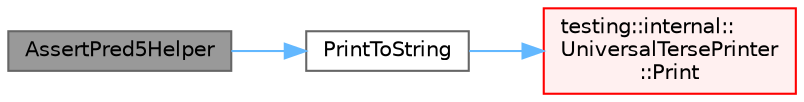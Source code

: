 digraph "AssertPred5Helper"
{
 // LATEX_PDF_SIZE
  bgcolor="transparent";
  edge [fontname=Helvetica,fontsize=10,labelfontname=Helvetica,labelfontsize=10];
  node [fontname=Helvetica,fontsize=10,shape=box,height=0.2,width=0.4];
  rankdir="LR";
  Node1 [id="Node000001",label="AssertPred5Helper",height=0.2,width=0.4,color="gray40", fillcolor="grey60", style="filled", fontcolor="black",tooltip=" "];
  Node1 -> Node2 [id="edge1_Node000001_Node000002",color="steelblue1",style="solid",tooltip=" "];
  Node2 [id="Node000002",label="PrintToString",height=0.2,width=0.4,color="grey40", fillcolor="white", style="filled",URL="$namespacetesting.html#a8fcb82321cbb24ec51b35d6e59764433",tooltip=" "];
  Node2 -> Node3 [id="edge2_Node000002_Node000003",color="steelblue1",style="solid",tooltip=" "];
  Node3 [id="Node000003",label="testing::internal::\lUniversalTersePrinter\l::Print",height=0.2,width=0.4,color="red", fillcolor="#FFF0F0", style="filled",URL="$classtesting_1_1internal_1_1_universal_terse_printer.html#ac137bd6f09f642f1cd84e6da21383ff0",tooltip=" "];
}
